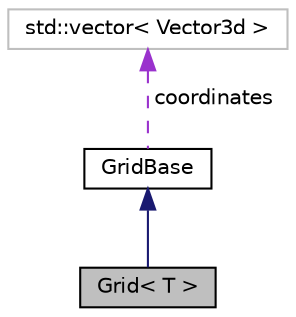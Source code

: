 digraph "Grid&lt; T &gt;"
{
  edge [fontname="Helvetica",fontsize="10",labelfontname="Helvetica",labelfontsize="10"];
  node [fontname="Helvetica",fontsize="10",shape=record];
  Node1 [label="Grid\< T \>",height=0.2,width=0.4,color="black", fillcolor="grey75", style="filled", fontcolor="black"];
  Node2 -> Node1 [dir="back",color="midnightblue",fontsize="10",style="solid",fontname="Helvetica"];
  Node2 [label="GridBase",height=0.2,width=0.4,color="black", fillcolor="white", style="filled",URL="$classGridBase.html"];
  Node3 -> Node2 [dir="back",color="darkorchid3",fontsize="10",style="dashed",label=" coordinates" ,fontname="Helvetica"];
  Node3 [label="std::vector\< Vector3d \>",height=0.2,width=0.4,color="grey75", fillcolor="white", style="filled"];
}
